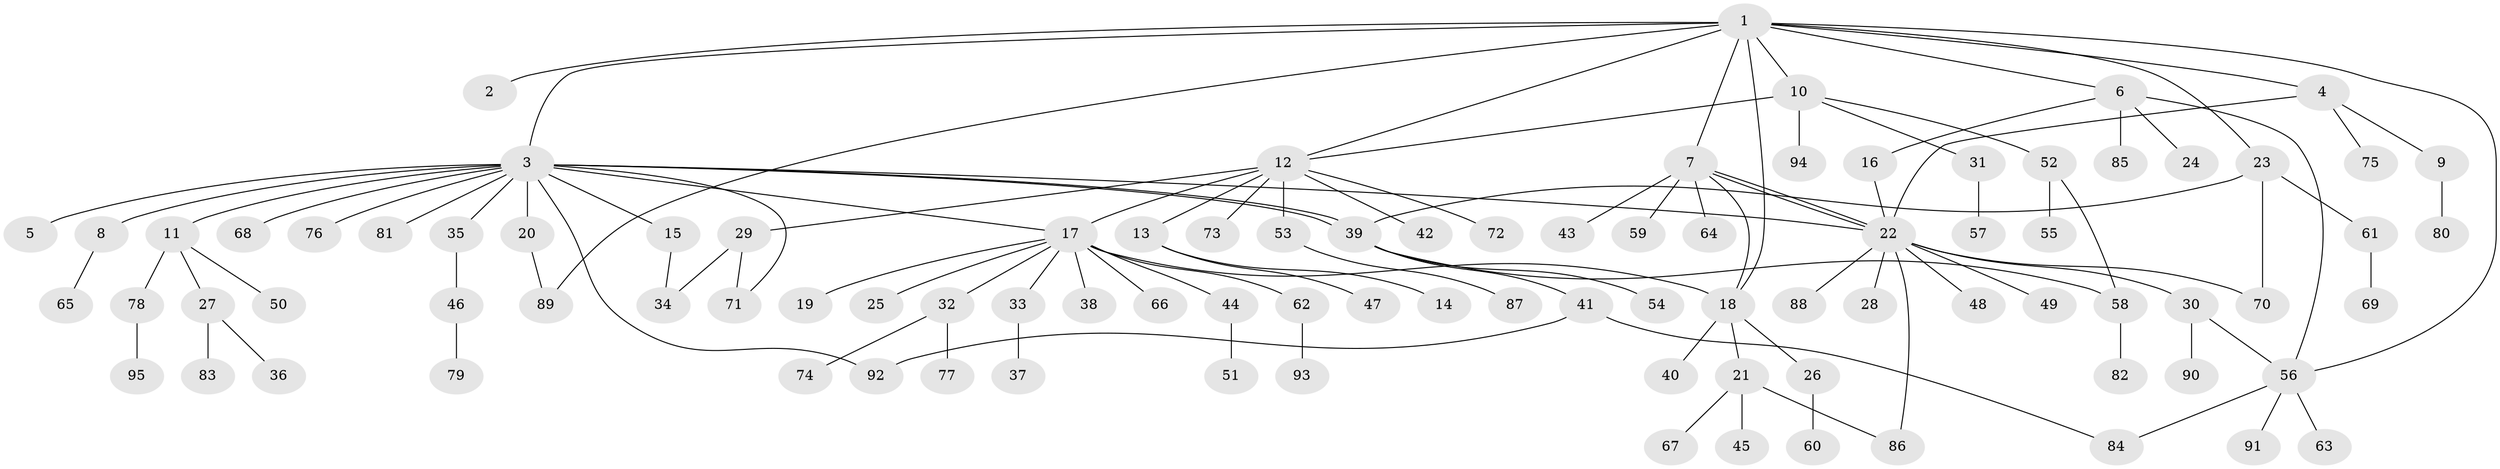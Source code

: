 // coarse degree distribution, {10: 0.02857142857142857, 1: 0.6285714285714286, 15: 0.014285714285714285, 4: 0.07142857142857142, 6: 0.02857142857142857, 8: 0.014285714285714285, 2: 0.11428571428571428, 11: 0.014285714285714285, 13: 0.014285714285714285, 3: 0.05714285714285714, 5: 0.014285714285714285}
// Generated by graph-tools (version 1.1) at 2025/41/03/06/25 10:41:48]
// undirected, 95 vertices, 114 edges
graph export_dot {
graph [start="1"]
  node [color=gray90,style=filled];
  1;
  2;
  3;
  4;
  5;
  6;
  7;
  8;
  9;
  10;
  11;
  12;
  13;
  14;
  15;
  16;
  17;
  18;
  19;
  20;
  21;
  22;
  23;
  24;
  25;
  26;
  27;
  28;
  29;
  30;
  31;
  32;
  33;
  34;
  35;
  36;
  37;
  38;
  39;
  40;
  41;
  42;
  43;
  44;
  45;
  46;
  47;
  48;
  49;
  50;
  51;
  52;
  53;
  54;
  55;
  56;
  57;
  58;
  59;
  60;
  61;
  62;
  63;
  64;
  65;
  66;
  67;
  68;
  69;
  70;
  71;
  72;
  73;
  74;
  75;
  76;
  77;
  78;
  79;
  80;
  81;
  82;
  83;
  84;
  85;
  86;
  87;
  88;
  89;
  90;
  91;
  92;
  93;
  94;
  95;
  1 -- 2;
  1 -- 3;
  1 -- 4;
  1 -- 6;
  1 -- 7;
  1 -- 10;
  1 -- 12;
  1 -- 18;
  1 -- 23;
  1 -- 56;
  1 -- 89;
  3 -- 5;
  3 -- 8;
  3 -- 11;
  3 -- 15;
  3 -- 17;
  3 -- 20;
  3 -- 22;
  3 -- 35;
  3 -- 39;
  3 -- 39;
  3 -- 68;
  3 -- 71;
  3 -- 76;
  3 -- 81;
  3 -- 92;
  4 -- 9;
  4 -- 22;
  4 -- 75;
  6 -- 16;
  6 -- 24;
  6 -- 56;
  6 -- 85;
  7 -- 18;
  7 -- 22;
  7 -- 22;
  7 -- 43;
  7 -- 59;
  7 -- 64;
  8 -- 65;
  9 -- 80;
  10 -- 12;
  10 -- 31;
  10 -- 52;
  10 -- 94;
  11 -- 27;
  11 -- 50;
  11 -- 78;
  12 -- 13;
  12 -- 17;
  12 -- 29;
  12 -- 42;
  12 -- 53;
  12 -- 72;
  12 -- 73;
  13 -- 14;
  13 -- 47;
  15 -- 34;
  16 -- 22;
  17 -- 18;
  17 -- 19;
  17 -- 25;
  17 -- 32;
  17 -- 33;
  17 -- 38;
  17 -- 44;
  17 -- 62;
  17 -- 66;
  18 -- 21;
  18 -- 26;
  18 -- 40;
  20 -- 89;
  21 -- 45;
  21 -- 67;
  21 -- 86;
  22 -- 28;
  22 -- 30;
  22 -- 48;
  22 -- 49;
  22 -- 70;
  22 -- 86;
  22 -- 88;
  23 -- 39;
  23 -- 61;
  23 -- 70;
  26 -- 60;
  27 -- 36;
  27 -- 83;
  29 -- 34;
  29 -- 71;
  30 -- 56;
  30 -- 90;
  31 -- 57;
  32 -- 74;
  32 -- 77;
  33 -- 37;
  35 -- 46;
  39 -- 41;
  39 -- 54;
  39 -- 58;
  41 -- 84;
  41 -- 92;
  44 -- 51;
  46 -- 79;
  52 -- 55;
  52 -- 58;
  53 -- 87;
  56 -- 63;
  56 -- 84;
  56 -- 91;
  58 -- 82;
  61 -- 69;
  62 -- 93;
  78 -- 95;
}
